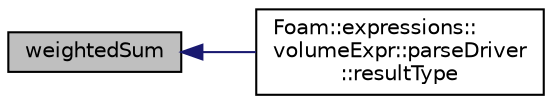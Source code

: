 digraph "weightedSum"
{
  bgcolor="transparent";
  edge [fontname="Helvetica",fontsize="10",labelfontname="Helvetica",labelfontsize="10"];
  node [fontname="Helvetica",fontsize="10",shape=record];
  rankdir="LR";
  Node1 [label="weightedSum",height=0.2,width=0.4,color="black", fillcolor="grey75", style="filled" fontcolor="black"];
  Node1 -> Node2 [dir="back",color="midnightblue",fontsize="10",style="solid",fontname="Helvetica"];
  Node2 [label="Foam::expressions::\lvolumeExpr::parseDriver\l::resultType",height=0.2,width=0.4,color="black",URL="$classFoam_1_1expressions_1_1volumeExpr_1_1parseDriver.html#a800cc4d149d3aecaa1305ed45713f54b",tooltip="The result type-name. "];
}
